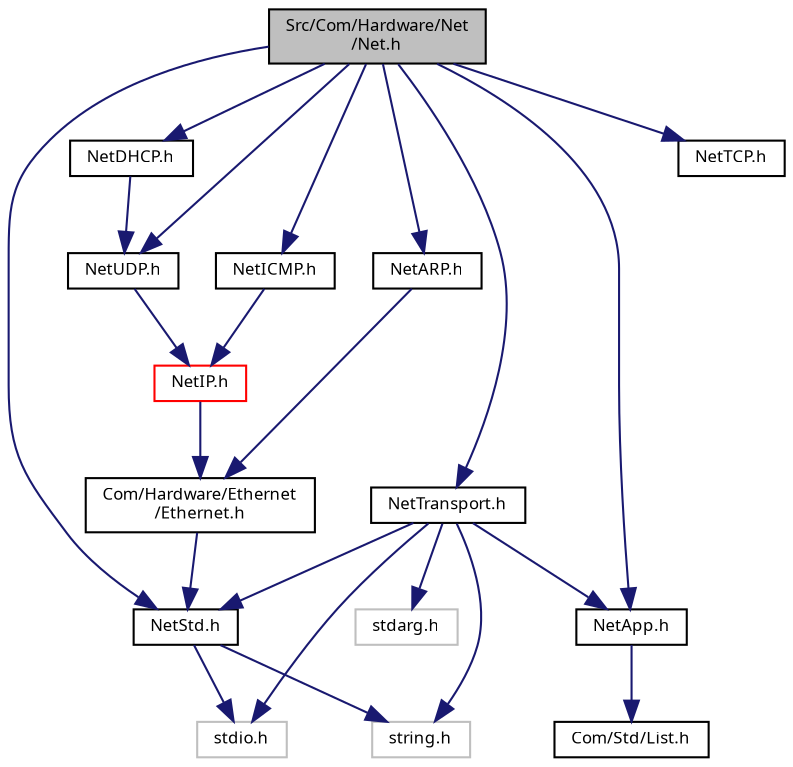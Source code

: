 digraph "Src/Com/Hardware/Net/Net.h"
{
  edge [fontname="Sans",fontsize="8",labelfontname="Sans",labelfontsize="8"];
  node [fontname="Sans",fontsize="8",shape=record];
  Node1 [label="Src/Com/Hardware/Net\l/Net.h",height=0.2,width=0.4,color="black", fillcolor="grey75", style="filled", fontcolor="black"];
  Node1 -> Node2 [color="midnightblue",fontsize="8",style="solid",fontname="Sans"];
  Node2 [label="NetStd.h",height=0.2,width=0.4,color="black", fillcolor="white", style="filled",URL="$_net_std_8h.html",tooltip="Standard include file. "];
  Node2 -> Node3 [color="midnightblue",fontsize="8",style="solid",fontname="Sans"];
  Node3 [label="string.h",height=0.2,width=0.4,color="grey75", fillcolor="white", style="filled"];
  Node2 -> Node4 [color="midnightblue",fontsize="8",style="solid",fontname="Sans"];
  Node4 [label="stdio.h",height=0.2,width=0.4,color="grey75", fillcolor="white", style="filled"];
  Node1 -> Node5 [color="midnightblue",fontsize="8",style="solid",fontname="Sans"];
  Node5 [label="NetApp.h",height=0.2,width=0.4,color="black", fillcolor="white", style="filled",URL="$_net_app_8h_source.html"];
  Node5 -> Node6 [color="midnightblue",fontsize="8",style="solid",fontname="Sans"];
  Node6 [label="Com/Std/List.h",height=0.2,width=0.4,color="black", fillcolor="white", style="filled",URL="$_list_8h.html"];
  Node1 -> Node7 [color="midnightblue",fontsize="8",style="solid",fontname="Sans"];
  Node7 [label="NetTransport.h",height=0.2,width=0.4,color="black", fillcolor="white", style="filled",URL="$_net_transport_8h_source.html"];
  Node7 -> Node2 [color="midnightblue",fontsize="8",style="solid",fontname="Sans"];
  Node7 -> Node5 [color="midnightblue",fontsize="8",style="solid",fontname="Sans"];
  Node7 -> Node8 [color="midnightblue",fontsize="8",style="solid",fontname="Sans"];
  Node8 [label="stdarg.h",height=0.2,width=0.4,color="grey75", fillcolor="white", style="filled"];
  Node7 -> Node3 [color="midnightblue",fontsize="8",style="solid",fontname="Sans"];
  Node7 -> Node4 [color="midnightblue",fontsize="8",style="solid",fontname="Sans"];
  Node1 -> Node9 [color="midnightblue",fontsize="8",style="solid",fontname="Sans"];
  Node9 [label="NetARP.h",height=0.2,width=0.4,color="black", fillcolor="white", style="filled",URL="$_net_a_r_p_8h_source.html"];
  Node9 -> Node10 [color="midnightblue",fontsize="8",style="solid",fontname="Sans"];
  Node10 [label="Com/Hardware/Ethernet\l/Ethernet.h",height=0.2,width=0.4,color="black", fillcolor="white", style="filled",URL="$_ethernet_8h_source.html"];
  Node10 -> Node2 [color="midnightblue",fontsize="8",style="solid",fontname="Sans"];
  Node1 -> Node11 [color="midnightblue",fontsize="8",style="solid",fontname="Sans"];
  Node11 [label="NetDHCP.h",height=0.2,width=0.4,color="black", fillcolor="white", style="filled",URL="$_net_d_h_c_p_8h_source.html"];
  Node11 -> Node12 [color="midnightblue",fontsize="8",style="solid",fontname="Sans"];
  Node12 [label="NetUDP.h",height=0.2,width=0.4,color="black", fillcolor="white", style="filled",URL="$_net_u_d_p_8h_source.html"];
  Node12 -> Node13 [color="midnightblue",fontsize="8",style="solid",fontname="Sans"];
  Node13 [label="NetIP.h",height=0.2,width=0.4,color="red", fillcolor="white", style="filled",URL="$_net_i_p_8h_source.html"];
  Node13 -> Node10 [color="midnightblue",fontsize="8",style="solid",fontname="Sans"];
  Node1 -> Node14 [color="midnightblue",fontsize="8",style="solid",fontname="Sans"];
  Node14 [label="NetICMP.h",height=0.2,width=0.4,color="black", fillcolor="white", style="filled",URL="$_net_i_c_m_p_8h_source.html"];
  Node14 -> Node13 [color="midnightblue",fontsize="8",style="solid",fontname="Sans"];
  Node1 -> Node15 [color="midnightblue",fontsize="8",style="solid",fontname="Sans"];
  Node15 [label="NetTCP.h",height=0.2,width=0.4,color="black", fillcolor="white", style="filled",URL="$_net_t_c_p_8h_source.html"];
  Node1 -> Node12 [color="midnightblue",fontsize="8",style="solid",fontname="Sans"];
}

